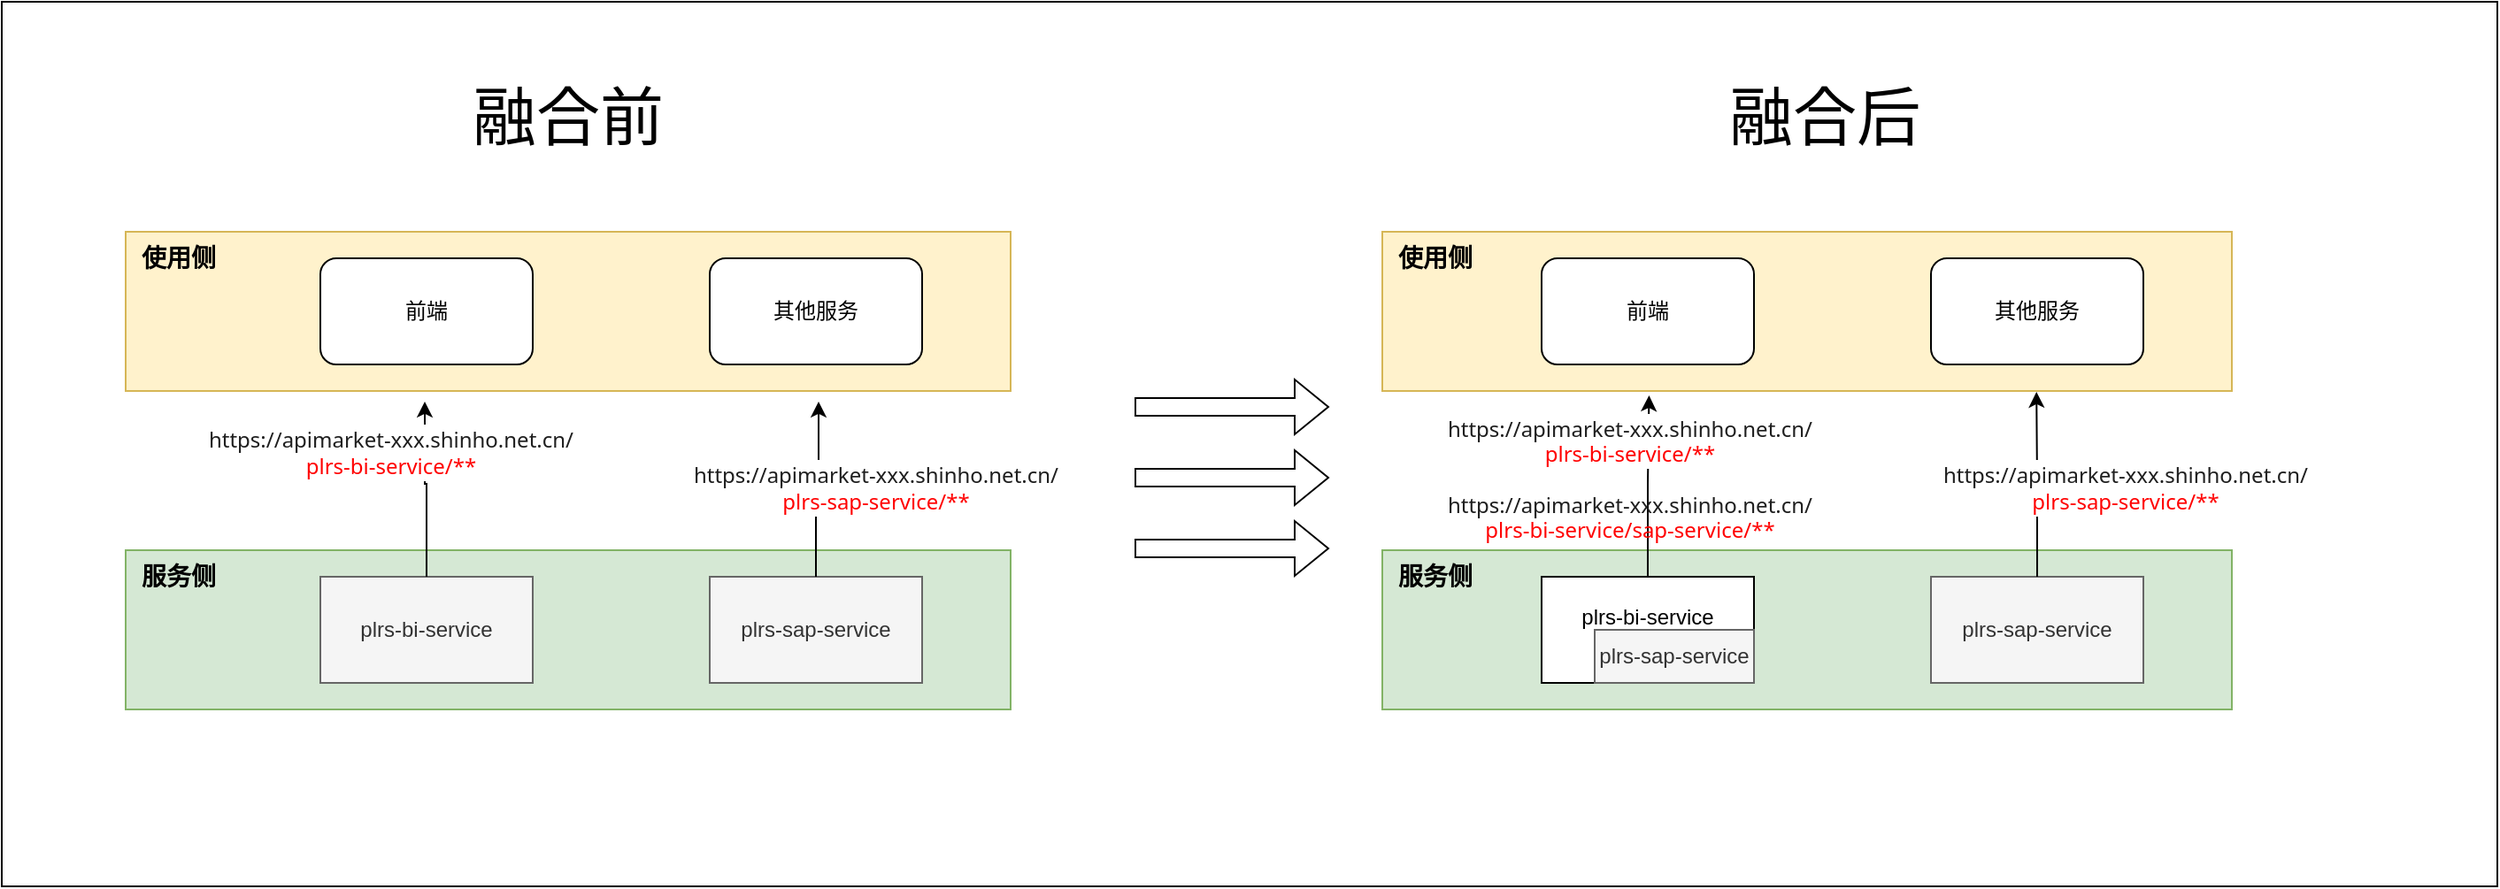 <mxfile version="24.0.7" type="github">
  <diagram name="第 1 页" id="sM5CxfNwwlisl2cYAO_p">
    <mxGraphModel dx="2503" dy="2218" grid="1" gridSize="10" guides="1" tooltips="1" connect="1" arrows="1" fold="1" page="1" pageScale="1" pageWidth="827" pageHeight="1169" math="0" shadow="0">
      <root>
        <mxCell id="0" />
        <mxCell id="1" parent="0" />
        <mxCell id="bDPO5SZDj8-zkb0I073n-42" value="" style="rounded=0;whiteSpace=wrap;html=1;" vertex="1" parent="1">
          <mxGeometry x="-80" y="-340" width="1410" height="500" as="geometry" />
        </mxCell>
        <mxCell id="bDPO5SZDj8-zkb0I073n-8" value="" style="rounded=0;whiteSpace=wrap;html=1;fillColor=#fff2cc;strokeColor=#d6b656;" vertex="1" parent="1">
          <mxGeometry x="-10" y="-210" width="500" height="90" as="geometry" />
        </mxCell>
        <mxCell id="bDPO5SZDj8-zkb0I073n-10" value="前端" style="rounded=1;whiteSpace=wrap;html=1;" vertex="1" parent="1">
          <mxGeometry x="100" y="-195" width="120" height="60" as="geometry" />
        </mxCell>
        <mxCell id="bDPO5SZDj8-zkb0I073n-11" value="其他服务" style="rounded=1;whiteSpace=wrap;html=1;" vertex="1" parent="1">
          <mxGeometry x="320" y="-195" width="120" height="60" as="geometry" />
        </mxCell>
        <mxCell id="bDPO5SZDj8-zkb0I073n-12" value="" style="rounded=0;whiteSpace=wrap;html=1;fillColor=#d5e8d4;strokeColor=#82b366;" vertex="1" parent="1">
          <mxGeometry x="-10" y="-30" width="500" height="90" as="geometry" />
        </mxCell>
        <mxCell id="bDPO5SZDj8-zkb0I073n-3" value="plrs-bi-service" style="rounded=0;whiteSpace=wrap;html=1;fillColor=#f5f5f5;fontColor=#333333;strokeColor=#666666;" vertex="1" parent="1">
          <mxGeometry x="100" y="-15" width="120" height="60" as="geometry" />
        </mxCell>
        <mxCell id="bDPO5SZDj8-zkb0I073n-4" value="plrs-sap-service" style="rounded=0;whiteSpace=wrap;html=1;fillColor=#f5f5f5;fontColor=#333333;strokeColor=#666666;" vertex="1" parent="1">
          <mxGeometry x="320" y="-15" width="120" height="60" as="geometry" />
        </mxCell>
        <mxCell id="bDPO5SZDj8-zkb0I073n-13" style="edgeStyle=orthogonalEdgeStyle;rounded=0;orthogonalLoop=1;jettySize=auto;html=1;exitX=0.5;exitY=0;exitDx=0;exitDy=0;entryX=0.338;entryY=1.066;entryDx=0;entryDy=0;entryPerimeter=0;" edge="1" parent="1" source="bDPO5SZDj8-zkb0I073n-3" target="bDPO5SZDj8-zkb0I073n-8">
          <mxGeometry relative="1" as="geometry" />
        </mxCell>
        <mxCell id="bDPO5SZDj8-zkb0I073n-14" style="edgeStyle=orthogonalEdgeStyle;rounded=0;orthogonalLoop=1;jettySize=auto;html=1;exitX=0.5;exitY=0;exitDx=0;exitDy=0;entryX=0.783;entryY=1.066;entryDx=0;entryDy=0;entryPerimeter=0;" edge="1" parent="1" source="bDPO5SZDj8-zkb0I073n-4" target="bDPO5SZDj8-zkb0I073n-8">
          <mxGeometry relative="1" as="geometry" />
        </mxCell>
        <mxCell id="bDPO5SZDj8-zkb0I073n-16" value="&lt;span style=&quot;font-family: &amp;quot;Segoe UI&amp;quot;, tahoma, sans-serif; text-align: start; background-color: rgb(255, 255, 255);&quot;&gt;&lt;font color=&quot;#1f1f1f&quot;&gt;https://apimarket-xxx.shinho.net.cn/&lt;/font&gt;&lt;br&gt;&lt;font color=&quot;#ff0000&quot;&gt;plrs-bi-service/**&lt;/font&gt;&lt;/span&gt;" style="text;html=1;align=center;verticalAlign=middle;whiteSpace=wrap;rounded=0;" vertex="1" parent="1">
          <mxGeometry x="-10" y="-100" width="300" height="30" as="geometry" />
        </mxCell>
        <mxCell id="bDPO5SZDj8-zkb0I073n-19" value="&lt;span style=&quot;font-family: &amp;quot;Segoe UI&amp;quot;, tahoma, sans-serif; text-align: start; background-color: rgb(255, 255, 255);&quot;&gt;&lt;font color=&quot;#1f1f1f&quot;&gt;https://apimarket-xxx.shinho.net.cn/&lt;/font&gt;&lt;br&gt;&lt;font color=&quot;#ff0000&quot;&gt;plrs-sap-service/**&lt;/font&gt;&lt;/span&gt;" style="text;html=1;align=center;verticalAlign=middle;whiteSpace=wrap;rounded=0;" vertex="1" parent="1">
          <mxGeometry x="264" y="-80" width="300" height="30" as="geometry" />
        </mxCell>
        <mxCell id="bDPO5SZDj8-zkb0I073n-21" value="" style="shape=flexArrow;endArrow=classic;html=1;rounded=0;" edge="1" parent="1">
          <mxGeometry width="50" height="50" relative="1" as="geometry">
            <mxPoint x="560" y="-111" as="sourcePoint" />
            <mxPoint x="670" y="-111" as="targetPoint" />
          </mxGeometry>
        </mxCell>
        <mxCell id="bDPO5SZDj8-zkb0I073n-22" value="" style="shape=flexArrow;endArrow=classic;html=1;rounded=0;" edge="1" parent="1">
          <mxGeometry width="50" height="50" relative="1" as="geometry">
            <mxPoint x="560" y="-71" as="sourcePoint" />
            <mxPoint x="670" y="-71" as="targetPoint" />
          </mxGeometry>
        </mxCell>
        <mxCell id="bDPO5SZDj8-zkb0I073n-23" value="" style="shape=flexArrow;endArrow=classic;html=1;rounded=0;" edge="1" parent="1">
          <mxGeometry width="50" height="50" relative="1" as="geometry">
            <mxPoint x="560" y="-31" as="sourcePoint" />
            <mxPoint x="670" y="-31" as="targetPoint" />
          </mxGeometry>
        </mxCell>
        <mxCell id="bDPO5SZDj8-zkb0I073n-24" value="" style="rounded=0;whiteSpace=wrap;html=1;fillColor=#fff2cc;strokeColor=#d6b656;" vertex="1" parent="1">
          <mxGeometry x="700" y="-210" width="480" height="90" as="geometry" />
        </mxCell>
        <mxCell id="bDPO5SZDj8-zkb0I073n-25" value="前端" style="rounded=1;whiteSpace=wrap;html=1;" vertex="1" parent="1">
          <mxGeometry x="790" y="-195" width="120" height="60" as="geometry" />
        </mxCell>
        <mxCell id="bDPO5SZDj8-zkb0I073n-26" value="其他服务" style="rounded=1;whiteSpace=wrap;html=1;" vertex="1" parent="1">
          <mxGeometry x="1010" y="-195" width="120" height="60" as="geometry" />
        </mxCell>
        <mxCell id="bDPO5SZDj8-zkb0I073n-27" value="" style="rounded=0;whiteSpace=wrap;html=1;fillColor=#d5e8d4;strokeColor=#82b366;" vertex="1" parent="1">
          <mxGeometry x="700" y="-30" width="480" height="90" as="geometry" />
        </mxCell>
        <mxCell id="bDPO5SZDj8-zkb0I073n-28" value="plrs-bi-service&lt;br&gt;&lt;div&gt;&lt;br/&gt;&lt;/div&gt;" style="rounded=0;whiteSpace=wrap;html=1;" vertex="1" parent="1">
          <mxGeometry x="790" y="-15" width="120" height="60" as="geometry" />
        </mxCell>
        <mxCell id="bDPO5SZDj8-zkb0I073n-29" value="plrs-sap-service" style="rounded=0;whiteSpace=wrap;html=1;fillColor=#f5f5f5;fontColor=#333333;strokeColor=#666666;" vertex="1" parent="1">
          <mxGeometry x="1010" y="-15" width="120" height="60" as="geometry" />
        </mxCell>
        <mxCell id="bDPO5SZDj8-zkb0I073n-30" style="edgeStyle=orthogonalEdgeStyle;rounded=0;orthogonalLoop=1;jettySize=auto;html=1;exitX=0.5;exitY=0;exitDx=0;exitDy=0;entryX=0.314;entryY=1.028;entryDx=0;entryDy=0;entryPerimeter=0;" edge="1" parent="1" source="bDPO5SZDj8-zkb0I073n-28" target="bDPO5SZDj8-zkb0I073n-24">
          <mxGeometry relative="1" as="geometry" />
        </mxCell>
        <mxCell id="bDPO5SZDj8-zkb0I073n-31" style="edgeStyle=orthogonalEdgeStyle;rounded=0;orthogonalLoop=1;jettySize=auto;html=1;exitX=0.5;exitY=0;exitDx=0;exitDy=0;entryX=0.77;entryY=1.005;entryDx=0;entryDy=0;entryPerimeter=0;" edge="1" parent="1" source="bDPO5SZDj8-zkb0I073n-29" target="bDPO5SZDj8-zkb0I073n-24">
          <mxGeometry relative="1" as="geometry" />
        </mxCell>
        <mxCell id="bDPO5SZDj8-zkb0I073n-32" value="&lt;span style=&quot;font-family: &amp;quot;Segoe UI&amp;quot;, tahoma, sans-serif; text-align: start; background-color: rgb(255, 255, 255);&quot;&gt;&lt;font color=&quot;#1f1f1f&quot;&gt;https://apimarket-xxx.shinho.net.cn/&lt;/font&gt;&lt;br&gt;&lt;font color=&quot;#ff0000&quot;&gt;plrs-bi-service/**&lt;br&gt;&lt;br&gt;&lt;/font&gt;&lt;/span&gt;&lt;font style=&quot;font-family: &amp;quot;Segoe UI&amp;quot;, tahoma, sans-serif; text-align: start;&quot; color=&quot;#1f1f1f&quot;&gt;https://apimarket-xxx.shinho.net.cn/&lt;/font&gt;&lt;br style=&quot;font-family: &amp;quot;Segoe UI&amp;quot;, tahoma, sans-serif; text-align: start;&quot;&gt;&lt;font style=&quot;font-family: &amp;quot;Segoe UI&amp;quot;, tahoma, sans-serif; text-align: start;&quot; color=&quot;#ff0000&quot;&gt;plrs-bi-service/sap-service/**&lt;/font&gt;&lt;span style=&quot;font-family: &amp;quot;Segoe UI&amp;quot;, tahoma, sans-serif; text-align: start; background-color: rgb(255, 255, 255);&quot;&gt;&lt;font color=&quot;#ff0000&quot;&gt;&lt;br&gt;&lt;/font&gt;&lt;/span&gt;" style="text;html=1;align=center;verticalAlign=middle;whiteSpace=wrap;rounded=0;" vertex="1" parent="1">
          <mxGeometry x="690" y="-100" width="300" height="60" as="geometry" />
        </mxCell>
        <mxCell id="bDPO5SZDj8-zkb0I073n-33" value="plrs-sap-service" style="rounded=0;whiteSpace=wrap;html=1;fillColor=#f5f5f5;fontColor=#333333;strokeColor=#666666;" vertex="1" parent="1">
          <mxGeometry x="820" y="15" width="90" height="30" as="geometry" />
        </mxCell>
        <mxCell id="bDPO5SZDj8-zkb0I073n-34" value="&lt;span style=&quot;font-family: &amp;quot;Segoe UI&amp;quot;, tahoma, sans-serif; text-align: start; background-color: rgb(255, 255, 255);&quot;&gt;&lt;font color=&quot;#1f1f1f&quot;&gt;https://apimarket-xxx.shinho.net.cn/&lt;/font&gt;&lt;br&gt;&lt;font color=&quot;#ff0000&quot;&gt;plrs-sap-service/**&lt;/font&gt;&lt;/span&gt;" style="text;html=1;align=center;verticalAlign=middle;whiteSpace=wrap;rounded=0;" vertex="1" parent="1">
          <mxGeometry x="970" y="-80" width="300" height="30" as="geometry" />
        </mxCell>
        <mxCell id="bDPO5SZDj8-zkb0I073n-35" value="&lt;font style=&quot;font-size: 14px;&quot;&gt;&lt;b&gt;使用侧&lt;/b&gt;&lt;/font&gt;" style="text;html=1;align=center;verticalAlign=middle;whiteSpace=wrap;rounded=0;" vertex="1" parent="1">
          <mxGeometry x="-10" y="-210" width="60" height="30" as="geometry" />
        </mxCell>
        <mxCell id="bDPO5SZDj8-zkb0I073n-36" value="&lt;font style=&quot;font-size: 14px;&quot;&gt;&lt;b&gt;服务侧&lt;/b&gt;&lt;/font&gt;" style="text;html=1;align=center;verticalAlign=middle;whiteSpace=wrap;rounded=0;" vertex="1" parent="1">
          <mxGeometry x="-10" y="-30" width="60" height="30" as="geometry" />
        </mxCell>
        <mxCell id="bDPO5SZDj8-zkb0I073n-37" value="&lt;font style=&quot;font-size: 14px;&quot;&gt;&lt;b&gt;使用侧&lt;/b&gt;&lt;/font&gt;" style="text;html=1;align=center;verticalAlign=middle;whiteSpace=wrap;rounded=0;" vertex="1" parent="1">
          <mxGeometry x="700" y="-210" width="60" height="30" as="geometry" />
        </mxCell>
        <mxCell id="bDPO5SZDj8-zkb0I073n-38" value="&lt;font style=&quot;font-size: 14px;&quot;&gt;&lt;b&gt;服务侧&lt;/b&gt;&lt;/font&gt;" style="text;html=1;align=center;verticalAlign=middle;whiteSpace=wrap;rounded=0;" vertex="1" parent="1">
          <mxGeometry x="700" y="-30" width="60" height="30" as="geometry" />
        </mxCell>
        <mxCell id="bDPO5SZDj8-zkb0I073n-40" value="&lt;font style=&quot;font-size: 36px;&quot;&gt;融合前&lt;/font&gt;" style="text;html=1;align=center;verticalAlign=middle;whiteSpace=wrap;rounded=0;" vertex="1" parent="1">
          <mxGeometry x="130" y="-290" width="220" height="30" as="geometry" />
        </mxCell>
        <mxCell id="bDPO5SZDj8-zkb0I073n-41" value="&lt;font style=&quot;font-size: 36px;&quot;&gt;融合后&lt;/font&gt;" style="text;html=1;align=center;verticalAlign=middle;whiteSpace=wrap;rounded=0;" vertex="1" parent="1">
          <mxGeometry x="840" y="-290" width="220" height="30" as="geometry" />
        </mxCell>
      </root>
    </mxGraphModel>
  </diagram>
</mxfile>
